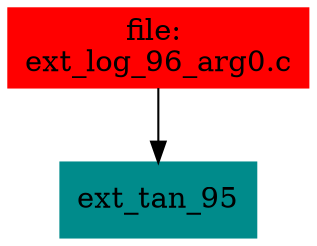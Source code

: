 digraph G {
node [shape=box]

0 [label="file: 
ext_log_96_arg0.c",color=red, style=filled]
1 [label="ext_tan_95",color=cyan4, style=filled]
0 -> 1


}


